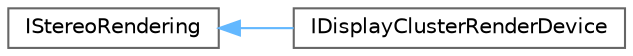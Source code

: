 digraph "Graphical Class Hierarchy"
{
 // INTERACTIVE_SVG=YES
 // LATEX_PDF_SIZE
  bgcolor="transparent";
  edge [fontname=Helvetica,fontsize=10,labelfontname=Helvetica,labelfontsize=10];
  node [fontname=Helvetica,fontsize=10,shape=box,height=0.2,width=0.4];
  rankdir="LR";
  Node0 [id="Node000000",label="IStereoRendering",height=0.2,width=0.4,color="grey40", fillcolor="white", style="filled",URL="$da/d94/classIStereoRendering.html",tooltip=" "];
  Node0 -> Node1 [id="edge5610_Node000000_Node000001",dir="back",color="steelblue1",style="solid",tooltip=" "];
  Node1 [id="Node000001",label="IDisplayClusterRenderDevice",height=0.2,width=0.4,color="grey40", fillcolor="white", style="filled",URL="$dc/d21/classIDisplayClusterRenderDevice.html",tooltip="nDisplay render device interface"];
}
